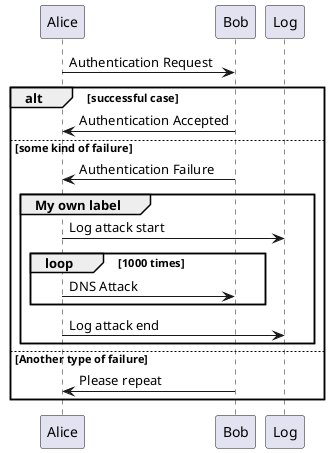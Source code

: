@startuml
Alice -> Bob: Authentication Request

alt successful case

    Bob -> Alice: Authentication Accepted

else some kind of failure

    Bob -> Alice: Authentication Failure

    group My own label
    Alice -> Log : Log attack start
        loop 1000 times
'            break
'            par
'            opt
'            critical
            Alice -> Bob: DNS Attack
        end
    Alice -> Log : Log attack end
    end


else Another type of failure

   Bob -> Alice: Please repeat

end
@enduml